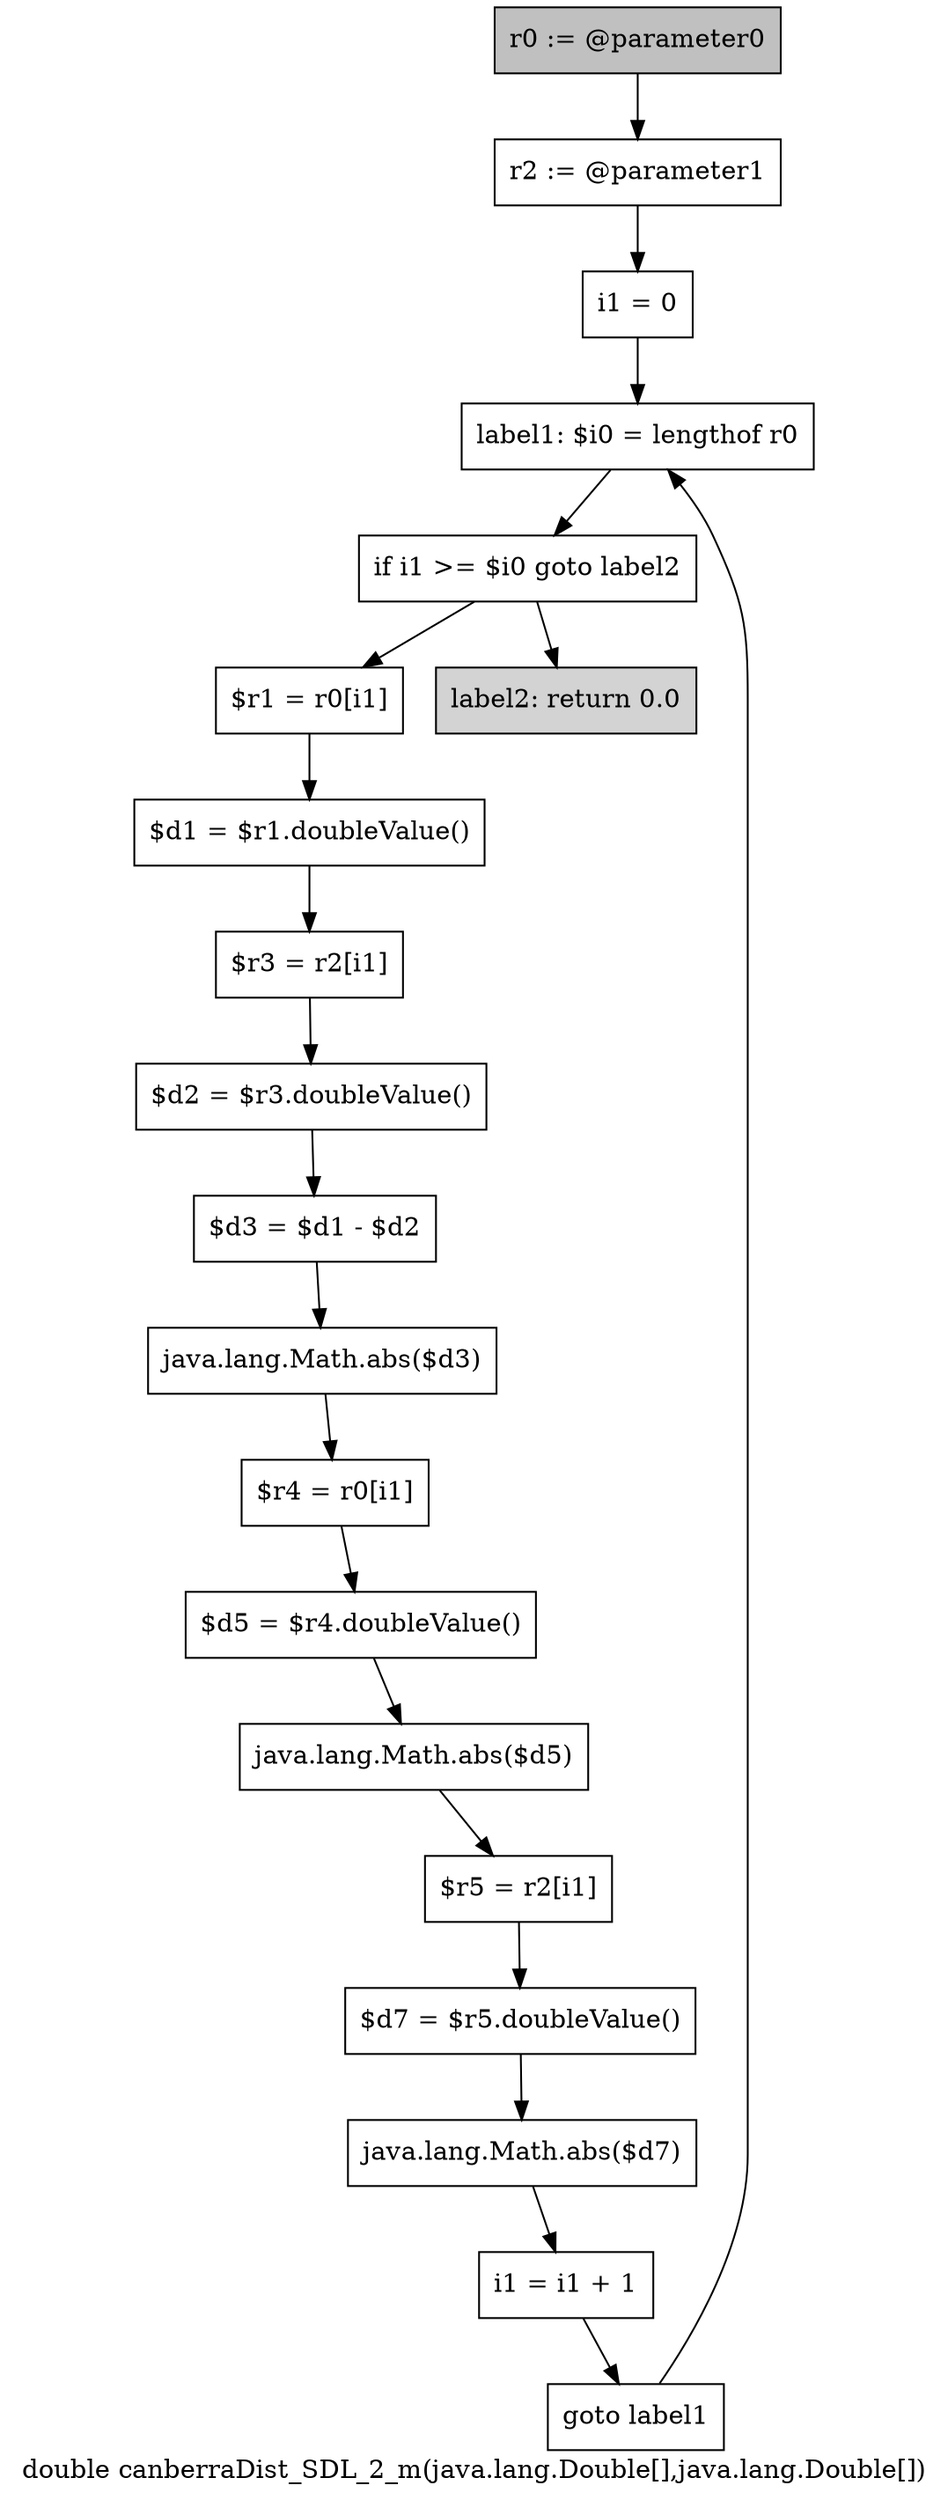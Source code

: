 digraph "double canberraDist_SDL_2_m(java.lang.Double[],java.lang.Double[])" {
    label="double canberraDist_SDL_2_m(java.lang.Double[],java.lang.Double[])";
    node [shape=box];
    "0" [style=filled,fillcolor=gray,label="r0 := @parameter0",];
    "1" [label="r2 := @parameter1",];
    "0"->"1";
    "2" [label="i1 = 0",];
    "1"->"2";
    "3" [label="label1: $i0 = lengthof r0",];
    "2"->"3";
    "4" [label="if i1 >= $i0 goto label2",];
    "3"->"4";
    "5" [label="$r1 = r0[i1]",];
    "4"->"5";
    "19" [style=filled,fillcolor=lightgray,label="label2: return 0.0",];
    "4"->"19";
    "6" [label="$d1 = $r1.doubleValue()",];
    "5"->"6";
    "7" [label="$r3 = r2[i1]",];
    "6"->"7";
    "8" [label="$d2 = $r3.doubleValue()",];
    "7"->"8";
    "9" [label="$d3 = $d1 - $d2",];
    "8"->"9";
    "10" [label="java.lang.Math.abs($d3)",];
    "9"->"10";
    "11" [label="$r4 = r0[i1]",];
    "10"->"11";
    "12" [label="$d5 = $r4.doubleValue()",];
    "11"->"12";
    "13" [label="java.lang.Math.abs($d5)",];
    "12"->"13";
    "14" [label="$r5 = r2[i1]",];
    "13"->"14";
    "15" [label="$d7 = $r5.doubleValue()",];
    "14"->"15";
    "16" [label="java.lang.Math.abs($d7)",];
    "15"->"16";
    "17" [label="i1 = i1 + 1",];
    "16"->"17";
    "18" [label="goto label1",];
    "17"->"18";
    "18"->"3";
}
